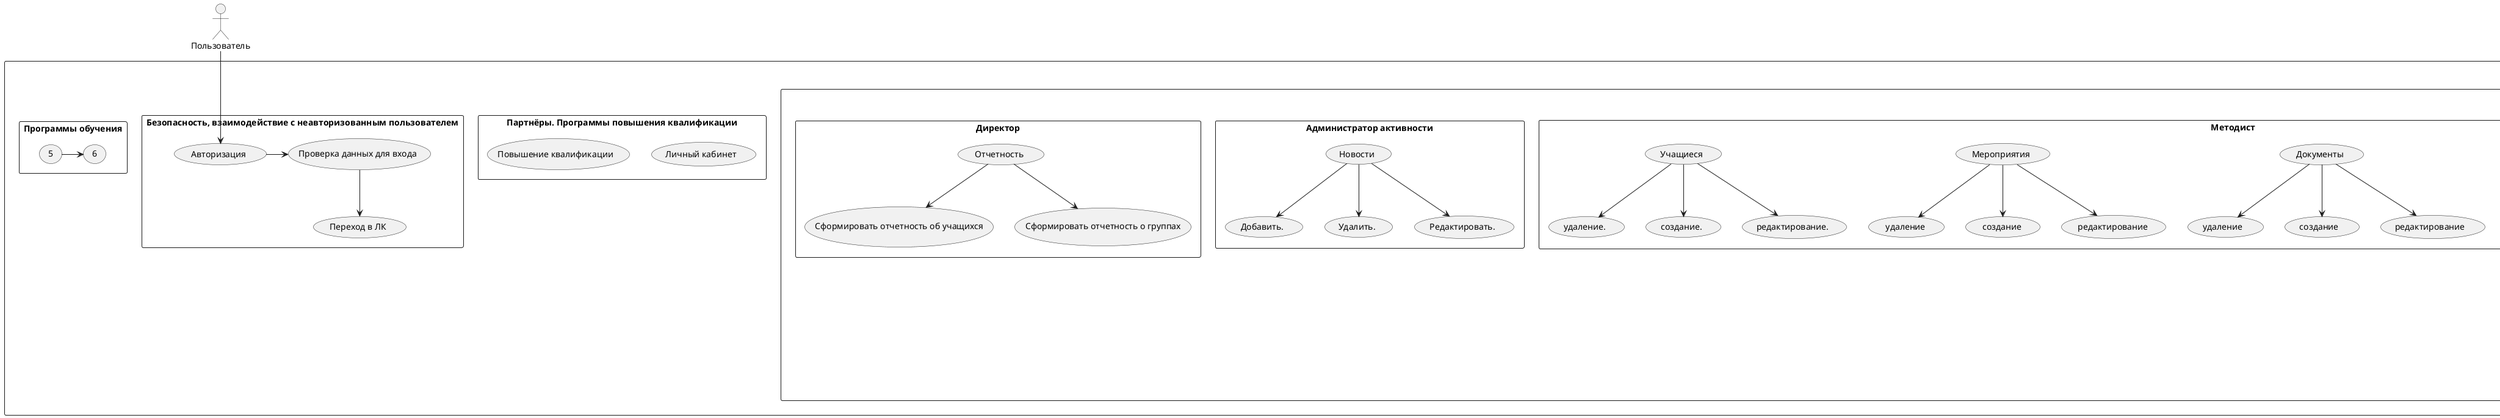 @startuml
:Пользователь: as user
rectangle "Дом научной коллаборации им. А. А. Фридмана"{
    rectangle "Личный кабинет"{
        rectangle "Родитель"{
            (Личная информация)
            (Ребенок)
            (Программы обучения )-->(Список Программ обучения)
            (Список Программ обучения)-->(Запись на программу обучения)
            (Ребенок)-->(Пройденные программы обучения)
            (Ребенок)-->(Проходимые программы обучения)
            (Пройденные программы обучения)-->(Достижения)
            (Проходимые программы обучения)-->(Посещаемость)
            (Проходимые программы обучения)-->(Успеваемость)
        }
        rectangle "Учащийся"{
            (Личная информация.)
            (Тест)
            (Программы обучения.)-->(Пройденные)
            (Программы обучения.)-->(Проходимые)
            (Программы обучения.)-->(Доступные)
            (Пройденные)-->(Достижения.)
            (Пройденные)-->(Материалы)
            (Проходимые)-->(Материалы)
            (Проходимые)-->(Расписание)
            (Проходимые)-->(Вход в программу обучения)
        }
        rectangle "Преподаватель"{
            (Личная информация )
            (Программы  обучения)-->(Повышение квалификации)
            (Программы  обучения)-->(Заявки)
            (Программы  обучения)-->(Управление программами обучения)
            (Управление программами обучения)-->(Группы)
            (Управление программами обучения)-->(Отчетные материалы)
            (Заявки)-->(Создание)
            (Заявки)-->(Удаление)
            (Заявки)-->(Редактирование)
            (Повышение квалификации)-->(Пройденные )
            (Повышение квалификации)-->(Проходимые )
            (Повышение квалификации)-->(Запись )
            (Проходимые )-->(Материалы )
            (Проходимые )-->(Вход в курс )
            (Пройденные )-->(Материалы )
            (Пройденные )-->(Достижения )
        }
        rectangle "Системный администратор"{
            (Пользователи)-->(Добавить)
            (Пользователи)-->(Удалить)
            (Пользователи)-->(Редактировать)
            (Роли)-->(Добавить )
            (Роли)-->(Удалить )
            (Роли)-->(Редактировать )
            (Права)-->( Добавить)
            (Права)-->( Удалить)
            (Права)-->( Редактировать)
            (Удаление )
        }
        rectangle "Работник с контингентом"{
            (Группы )-->(Распределить учащихся)
            (Посещаемость )-->(Заполнение)
            (Отчетность )-->(Вывести посещаемость)
        }
        rectangle "Методист"{
            (Программы)-->(удаление)
            (Программы)-->(создание)
            (Программы)-->(редактирование)
            (Программы)-->(настройка прав)
            (Документы)-->(удаление )
            (Документы)-->(создание )
            (Документы)-->(редактирование )
            (Мероприятия)-->( удаление)
            (Мероприятия)-->( создание)
            (Мероприятия)-->( редактирование)
            (Учащиеся)-->(удаление.)
            (Учащиеся)-->(создание.)
            (Учащиеся)-->(редактирование.)
        }
        rectangle "Администратор активности"{
            (Новости)-->(Добавить.)
            (Новости)-->(Удалить.)
            (Новости)-->(Редактировать.)
        }
        rectangle "Директор"{
            (Отчетность)
            (Отчетность)-->(Сформировать отчетность об учащихся)
            (Отчетность)-->(Сформировать отчетность о группах)
        }
    }
    rectangle "Партнёры. Программы повышения квалификации"{
        (Личный кабинет )
        (Повышение квалификации )
    }
    rectangle "Безопасность, взаимодействие с неавторизованным пользователем"{
        user-->(Авторизация)
        (Авторизация)->(Проверка данных для входа)
        (Проверка данных для входа)-->(Переход в ЛК)
    }
    rectangle "Программы обучения"{
        (5)->(6)
    }
}
@enduml